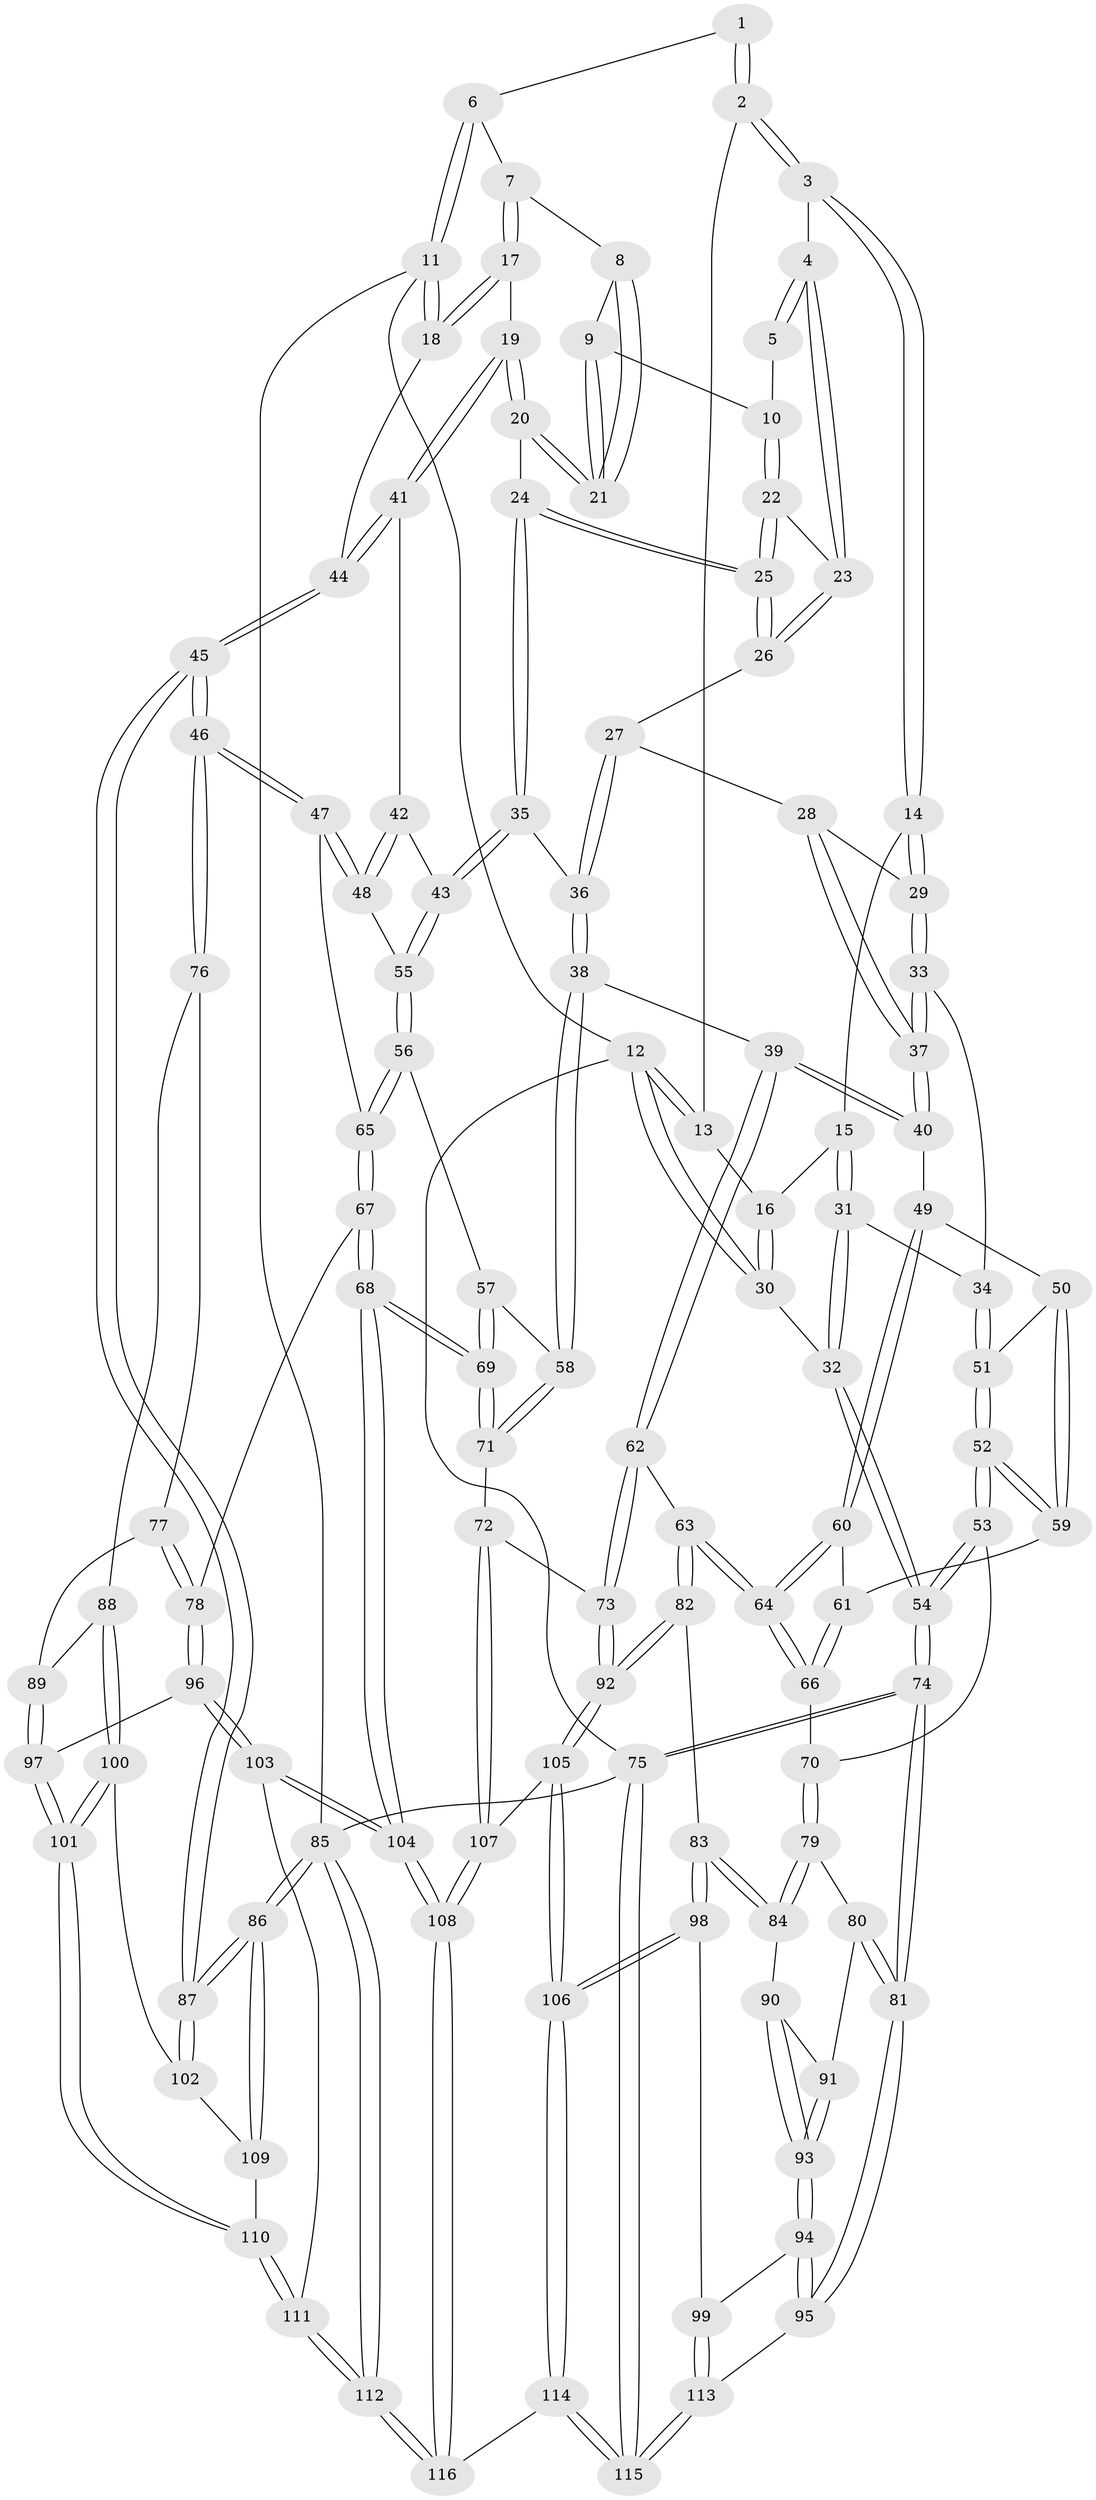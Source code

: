 // Generated by graph-tools (version 1.1) at 2025/03/03/09/25 03:03:29]
// undirected, 116 vertices, 287 edges
graph export_dot {
graph [start="1"]
  node [color=gray90,style=filled];
  1 [pos="+0.6477192966900882+0"];
  2 [pos="+0.3247624811813801+0"];
  3 [pos="+0.32996492811523215+0"];
  4 [pos="+0.4802860245545761+0.07434100200939382"];
  5 [pos="+0.5674382075081417+0.004565004259929571"];
  6 [pos="+0.7041307519348734+0"];
  7 [pos="+0.7174771641453551+0"];
  8 [pos="+0.6692237228497314+0.017998693791269376"];
  9 [pos="+0.5984721957505097+0.0914994481156198"];
  10 [pos="+0.5718978968150226+0.09073669794762168"];
  11 [pos="+1+0"];
  12 [pos="+0+0"];
  13 [pos="+0.1851485173909767+0"];
  14 [pos="+0.2673198610620802+0.1391793970061237"];
  15 [pos="+0.14176534541284536+0.16112046556749038"];
  16 [pos="+0.0823733574749293+0.10834637900203528"];
  17 [pos="+0.7992452342145604+0.11647907217885405"];
  18 [pos="+1+0"];
  19 [pos="+0.7697045148132806+0.21877197691678987"];
  20 [pos="+0.6893300127650809+0.21840733089243194"];
  21 [pos="+0.6715777266653107+0.1817004552565823"];
  22 [pos="+0.534220177025562+0.10802304326691742"];
  23 [pos="+0.507610362541077+0.10870951583431249"];
  24 [pos="+0.6350375914153211+0.24519923244146075"];
  25 [pos="+0.6290142025390751+0.24042677355294437"];
  26 [pos="+0.482967796570494+0.1750497918603149"];
  27 [pos="+0.42608443131448304+0.22863929448356823"];
  28 [pos="+0.2946109435421636+0.18054565713944143"];
  29 [pos="+0.2741117303810993+0.15022621309447862"];
  30 [pos="+0+0"];
  31 [pos="+0.03647073904245727+0.3246182199217846"];
  32 [pos="+0+0.36151810504680587"];
  33 [pos="+0.14734357074905108+0.35806612431751306"];
  34 [pos="+0.039419675304681406+0.32664965583761546"];
  35 [pos="+0.5702579387672755+0.3362436871817052"];
  36 [pos="+0.49785762661349237+0.36138374969278264"];
  37 [pos="+0.2721278616354607+0.4063398700432006"];
  38 [pos="+0.43968671483877375+0.45715170058509785"];
  39 [pos="+0.4028185858191166+0.46227995551172735"];
  40 [pos="+0.27382884926884343+0.409360587058085"];
  41 [pos="+0.7716792469303176+0.2210126010713541"];
  42 [pos="+0.7558953307038259+0.34150000378681267"];
  43 [pos="+0.6961496268033699+0.4369603607322741"];
  44 [pos="+1+0.3781300294086912"];
  45 [pos="+1+0.4403196904050805"];
  46 [pos="+1+0.4434300706001902"];
  47 [pos="+0.9478628578560453+0.4608039182424421"];
  48 [pos="+0.886460818935301+0.45425958896146346"];
  49 [pos="+0.2384019645093616+0.45287043095344687"];
  50 [pos="+0.11775677176694031+0.46600780343915266"];
  51 [pos="+0.0716352480029065+0.4023090569126628"];
  52 [pos="+0.0655397146446117+0.5664506765857582"];
  53 [pos="+0.04961046232159349+0.5799233983357188"];
  54 [pos="+0+0.5056835006494049"];
  55 [pos="+0.7075612681307784+0.4783770255839693"];
  56 [pos="+0.6991919108733846+0.4988492679900142"];
  57 [pos="+0.6910657377222126+0.5021356604544126"];
  58 [pos="+0.49318896845423416+0.5182017330138665"];
  59 [pos="+0.10455436724613755+0.5444385773666224"];
  60 [pos="+0.21618038670991468+0.5000290294091371"];
  61 [pos="+0.14288735402410355+0.54158150605995"];
  62 [pos="+0.34592854096704007+0.5754871330398661"];
  63 [pos="+0.2543257622952848+0.6480271471244574"];
  64 [pos="+0.2532874843477816+0.6467676793547842"];
  65 [pos="+0.7532945477726137+0.6093404127810137"];
  66 [pos="+0.19790646613953775+0.6200788890806911"];
  67 [pos="+0.7565742058349686+0.6451467863063481"];
  68 [pos="+0.6114893144990311+0.7201256163180181"];
  69 [pos="+0.5728738873258707+0.6818020610642053"];
  70 [pos="+0.07038281840590993+0.6211845950942005"];
  71 [pos="+0.5289943516521788+0.6560834560781281"];
  72 [pos="+0.4819130225587694+0.680212370401556"];
  73 [pos="+0.42039437606560653+0.6934732451690485"];
  74 [pos="+0+0.9285944925327426"];
  75 [pos="+0+1"];
  76 [pos="+0.9587465285177723+0.6014921701334774"];
  77 [pos="+0.9189800764431666+0.6229349205032736"];
  78 [pos="+0.7858683907507032+0.6631357541040189"];
  79 [pos="+0.07591727254068634+0.6546530589721278"];
  80 [pos="+0.07537564351532396+0.6697609822275331"];
  81 [pos="+0+0.9246867060647078"];
  82 [pos="+0.25393111840024474+0.6580719006856921"];
  83 [pos="+0.2464364578144838+0.6647045448147003"];
  84 [pos="+0.2362976859330438+0.6687309149387066"];
  85 [pos="+1+1"];
  86 [pos="+1+1"];
  87 [pos="+1+0.6776948859265663"];
  88 [pos="+0.9339233541900396+0.7278995444153858"];
  89 [pos="+0.8849670330801368+0.725708923275989"];
  90 [pos="+0.2094881075245184+0.6853527329191519"];
  91 [pos="+0.08483654772264351+0.6875515737888198"];
  92 [pos="+0.3491678929357493+0.7499495731980699"];
  93 [pos="+0.11360340445293897+0.7694765990999699"];
  94 [pos="+0.11125927407854447+0.8167707583153007"];
  95 [pos="+0+0.890654095789734"];
  96 [pos="+0.823628759156859+0.7692003575360645"];
  97 [pos="+0.825178612682094+0.7693058384418592"];
  98 [pos="+0.19295926392873444+0.8563714376885445"];
  99 [pos="+0.18638427096381335+0.8559706191993329"];
  100 [pos="+0.9482392584600373+0.7651510292619316"];
  101 [pos="+0.9012363109159435+0.8004415496351789"];
  102 [pos="+0.9749011334567969+0.7669621508300118"];
  103 [pos="+0.8028692939259964+0.7958739785754629"];
  104 [pos="+0.6288058862038157+0.8913086146992453"];
  105 [pos="+0.34632962441199716+0.8597487472499067"];
  106 [pos="+0.28591234111814007+0.890422652446628"];
  107 [pos="+0.44832361658243886+0.8920176197059952"];
  108 [pos="+0.6017437967257655+0.9751884267230073"];
  109 [pos="+0.9771668822200025+0.8698801312198796"];
  110 [pos="+0.9273775994861981+0.8703825554956864"];
  111 [pos="+0.8744327563617585+0.9296355756246137"];
  112 [pos="+0.7594329227064658+1"];
  113 [pos="+0.12647433283134768+0.9651153108242555"];
  114 [pos="+0.23684074338260375+1"];
  115 [pos="+0.1791377249983735+1"];
  116 [pos="+0.6608585029892721+1"];
  1 -- 2;
  1 -- 2;
  1 -- 6;
  2 -- 3;
  2 -- 3;
  2 -- 13;
  3 -- 4;
  3 -- 14;
  3 -- 14;
  4 -- 5;
  4 -- 5;
  4 -- 23;
  4 -- 23;
  5 -- 10;
  6 -- 7;
  6 -- 11;
  6 -- 11;
  7 -- 8;
  7 -- 17;
  7 -- 17;
  8 -- 9;
  8 -- 21;
  8 -- 21;
  9 -- 10;
  9 -- 21;
  9 -- 21;
  10 -- 22;
  10 -- 22;
  11 -- 12;
  11 -- 18;
  11 -- 18;
  11 -- 85;
  12 -- 13;
  12 -- 13;
  12 -- 30;
  12 -- 30;
  12 -- 75;
  13 -- 16;
  14 -- 15;
  14 -- 29;
  14 -- 29;
  15 -- 16;
  15 -- 31;
  15 -- 31;
  16 -- 30;
  16 -- 30;
  17 -- 18;
  17 -- 18;
  17 -- 19;
  18 -- 44;
  19 -- 20;
  19 -- 20;
  19 -- 41;
  19 -- 41;
  20 -- 21;
  20 -- 21;
  20 -- 24;
  22 -- 23;
  22 -- 25;
  22 -- 25;
  23 -- 26;
  23 -- 26;
  24 -- 25;
  24 -- 25;
  24 -- 35;
  24 -- 35;
  25 -- 26;
  25 -- 26;
  26 -- 27;
  27 -- 28;
  27 -- 36;
  27 -- 36;
  28 -- 29;
  28 -- 37;
  28 -- 37;
  29 -- 33;
  29 -- 33;
  30 -- 32;
  31 -- 32;
  31 -- 32;
  31 -- 34;
  32 -- 54;
  32 -- 54;
  33 -- 34;
  33 -- 37;
  33 -- 37;
  34 -- 51;
  34 -- 51;
  35 -- 36;
  35 -- 43;
  35 -- 43;
  36 -- 38;
  36 -- 38;
  37 -- 40;
  37 -- 40;
  38 -- 39;
  38 -- 58;
  38 -- 58;
  39 -- 40;
  39 -- 40;
  39 -- 62;
  39 -- 62;
  40 -- 49;
  41 -- 42;
  41 -- 44;
  41 -- 44;
  42 -- 43;
  42 -- 48;
  42 -- 48;
  43 -- 55;
  43 -- 55;
  44 -- 45;
  44 -- 45;
  45 -- 46;
  45 -- 46;
  45 -- 87;
  45 -- 87;
  46 -- 47;
  46 -- 47;
  46 -- 76;
  46 -- 76;
  47 -- 48;
  47 -- 48;
  47 -- 65;
  48 -- 55;
  49 -- 50;
  49 -- 60;
  49 -- 60;
  50 -- 51;
  50 -- 59;
  50 -- 59;
  51 -- 52;
  51 -- 52;
  52 -- 53;
  52 -- 53;
  52 -- 59;
  52 -- 59;
  53 -- 54;
  53 -- 54;
  53 -- 70;
  54 -- 74;
  54 -- 74;
  55 -- 56;
  55 -- 56;
  56 -- 57;
  56 -- 65;
  56 -- 65;
  57 -- 58;
  57 -- 69;
  57 -- 69;
  58 -- 71;
  58 -- 71;
  59 -- 61;
  60 -- 61;
  60 -- 64;
  60 -- 64;
  61 -- 66;
  61 -- 66;
  62 -- 63;
  62 -- 73;
  62 -- 73;
  63 -- 64;
  63 -- 64;
  63 -- 82;
  63 -- 82;
  64 -- 66;
  64 -- 66;
  65 -- 67;
  65 -- 67;
  66 -- 70;
  67 -- 68;
  67 -- 68;
  67 -- 78;
  68 -- 69;
  68 -- 69;
  68 -- 104;
  68 -- 104;
  69 -- 71;
  69 -- 71;
  70 -- 79;
  70 -- 79;
  71 -- 72;
  72 -- 73;
  72 -- 107;
  72 -- 107;
  73 -- 92;
  73 -- 92;
  74 -- 75;
  74 -- 75;
  74 -- 81;
  74 -- 81;
  75 -- 115;
  75 -- 115;
  75 -- 85;
  76 -- 77;
  76 -- 88;
  77 -- 78;
  77 -- 78;
  77 -- 89;
  78 -- 96;
  78 -- 96;
  79 -- 80;
  79 -- 84;
  79 -- 84;
  80 -- 81;
  80 -- 81;
  80 -- 91;
  81 -- 95;
  81 -- 95;
  82 -- 83;
  82 -- 92;
  82 -- 92;
  83 -- 84;
  83 -- 84;
  83 -- 98;
  83 -- 98;
  84 -- 90;
  85 -- 86;
  85 -- 86;
  85 -- 112;
  85 -- 112;
  86 -- 87;
  86 -- 87;
  86 -- 109;
  86 -- 109;
  87 -- 102;
  87 -- 102;
  88 -- 89;
  88 -- 100;
  88 -- 100;
  89 -- 97;
  89 -- 97;
  90 -- 91;
  90 -- 93;
  90 -- 93;
  91 -- 93;
  91 -- 93;
  92 -- 105;
  92 -- 105;
  93 -- 94;
  93 -- 94;
  94 -- 95;
  94 -- 95;
  94 -- 99;
  95 -- 113;
  96 -- 97;
  96 -- 103;
  96 -- 103;
  97 -- 101;
  97 -- 101;
  98 -- 99;
  98 -- 106;
  98 -- 106;
  99 -- 113;
  99 -- 113;
  100 -- 101;
  100 -- 101;
  100 -- 102;
  101 -- 110;
  101 -- 110;
  102 -- 109;
  103 -- 104;
  103 -- 104;
  103 -- 111;
  104 -- 108;
  104 -- 108;
  105 -- 106;
  105 -- 106;
  105 -- 107;
  106 -- 114;
  106 -- 114;
  107 -- 108;
  107 -- 108;
  108 -- 116;
  108 -- 116;
  109 -- 110;
  110 -- 111;
  110 -- 111;
  111 -- 112;
  111 -- 112;
  112 -- 116;
  112 -- 116;
  113 -- 115;
  113 -- 115;
  114 -- 115;
  114 -- 115;
  114 -- 116;
}
